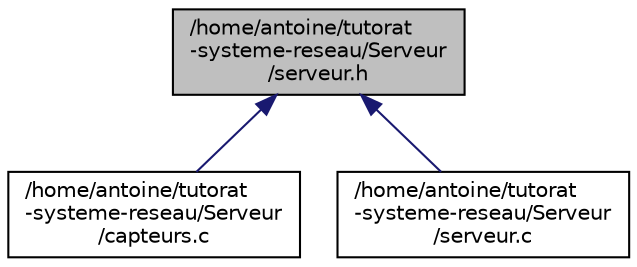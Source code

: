 digraph "/home/antoine/tutorat-systeme-reseau/Serveur/serveur.h"
{
  edge [fontname="Helvetica",fontsize="10",labelfontname="Helvetica",labelfontsize="10"];
  node [fontname="Helvetica",fontsize="10",shape=record];
  Node1 [label="/home/antoine/tutorat\l-systeme-reseau/Serveur\l/serveur.h",height=0.2,width=0.4,color="black", fillcolor="grey75", style="filled", fontcolor="black"];
  Node1 -> Node2 [dir="back",color="midnightblue",fontsize="10",style="solid",fontname="Helvetica"];
  Node2 [label="/home/antoine/tutorat\l-systeme-reseau/Serveur\l/capteurs.c",height=0.2,width=0.4,color="black", fillcolor="white", style="filled",URL="$capteurs_8c.html"];
  Node1 -> Node3 [dir="back",color="midnightblue",fontsize="10",style="solid",fontname="Helvetica"];
  Node3 [label="/home/antoine/tutorat\l-systeme-reseau/Serveur\l/serveur.c",height=0.2,width=0.4,color="black", fillcolor="white", style="filled",URL="$serveur_8c.html"];
}
